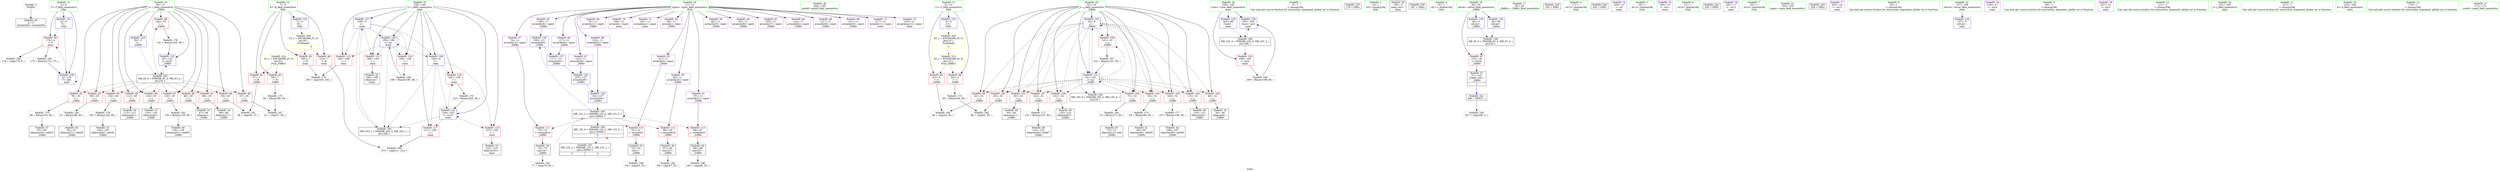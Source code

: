 digraph "SVFG" {
	label="SVFG";

	Node0x557d8eab4fa0 [shape=record,color=grey,label="{NodeID: 0\nNullPtr}"];
	Node0x557d8eab4fa0 -> Node0x557d8eaccf60[style=solid];
	Node0x557d8ead7540 [shape=record,color=grey,label="{NodeID: 180\n178 = cmp(174, 5, )\n}"];
	Node0x557d8eacdfd0 [shape=record,color=red,label="{NodeID: 97\n128\<--30\n\<--i\n_Z4fillv\n}"];
	Node0x557d8eacdfd0 -> Node0x557d8ead5bc0[style=solid];
	Node0x557d8eab52e0 [shape=record,color=green,label="{NodeID: 14\n7\<--8\nR\<--R_field_insensitive\nGlob }"];
	Node0x557d8eab52e0 -> Node0x557d8ead09f0[style=solid];
	Node0x557d8eab52e0 -> Node0x557d8ead0ac0[style=solid];
	Node0x557d8eab52e0 -> Node0x557d8ead0b90[style=solid];
	Node0x557d8eab52e0 -> Node0x557d8ead0c60[style=solid];
	Node0x557d8eab52e0 -> Node0x557d8ead3b90[style=solid];
	Node0x557d8eaceb30 [shape=record,color=red,label="{NodeID: 111\n75\<--74\n\<--arrayidx14\n_Z4fillv\n}"];
	Node0x557d8eaceb30 -> Node0x557d8eacd540[style=solid];
	Node0x557d8eacce60 [shape=record,color=green,label="{NodeID: 28\n204\<--205\nprintf\<--printf_field_insensitive\n}"];
	Node0x557d8eae5210 [shape=record,color=yellow,style=double,label="{NodeID: 208\n2V_1 = ENCHI(MR_2V_0)\npts\{8 \}\nFun[main]|{|<s2>5}}"];
	Node0x557d8eae5210 -> Node0x557d8ead0b90[style=dashed];
	Node0x557d8eae5210 -> Node0x557d8ead0c60[style=dashed];
	Node0x557d8eae5210:s2 -> Node0x557d8eae5750[style=dashed,color=red];
	Node0x557d8ead3e60 [shape=record,color=blue,label="{NodeID: 125\n32\<--5\nj\<--\n_Z4fillv\n}"];
	Node0x557d8ead3e60 -> Node0x557d8eace170[style=dashed];
	Node0x557d8ead3e60 -> Node0x557d8eace240[style=dashed];
	Node0x557d8ead3e60 -> Node0x557d8eace310[style=dashed];
	Node0x557d8ead3e60 -> Node0x557d8eace3e0[style=dashed];
	Node0x557d8ead3e60 -> Node0x557d8eace4b0[style=dashed];
	Node0x557d8ead3e60 -> Node0x557d8eace580[style=dashed];
	Node0x557d8ead3e60 -> Node0x557d8eace650[style=dashed];
	Node0x557d8ead3e60 -> Node0x557d8eace720[style=dashed];
	Node0x557d8ead3e60 -> Node0x557d8eace7f0[style=dashed];
	Node0x557d8ead3e60 -> Node0x557d8eace8c0[style=dashed];
	Node0x557d8ead3e60 -> Node0x557d8eace990[style=dashed];
	Node0x557d8ead3e60 -> Node0x557d8ead3e60[style=dashed];
	Node0x557d8ead3e60 -> Node0x557d8ead4340[style=dashed];
	Node0x557d8ead3e60 -> Node0x557d8eae1ef0[style=dashed];
	Node0x557d8eacda20 [shape=record,color=black,label="{NodeID: 42\n99\<--98\nconv32\<--\n_Z4fillv\n}"];
	Node0x557d8eacda20 -> Node0x557d8ead8440[style=solid];
	Node0x557d8ead49c0 [shape=record,color=blue,label="{NodeID: 139\n165\<--200\nCase\<--inc3\nmain\n}"];
	Node0x557d8ead49c0 -> Node0x557d8eae0ff0[style=dashed];
	Node0x557d8eacf5a0 [shape=record,color=purple,label="{NodeID: 56\n70\<--11\narrayidx12\<--input\n_Z4fillv\n}"];
	Node0x557d8ead0100 [shape=record,color=purple,label="{NodeID: 70\n190\<--11\narrayidx\<--input\nmain\n}"];
	Node0x557d8ead61c0 [shape=record,color=grey,label="{NodeID: 167\n142 = Binary(141, 60, )\n}"];
	Node0x557d8ead61c0 -> Node0x557d8ead4340[style=solid];
	Node0x557d8ead0c60 [shape=record,color=red,label="{NodeID: 84\n212\<--7\n\<--R\nmain\n}"];
	Node0x557d8ead0c60 -> Node0x557d8ead82c0[style=solid];
	Node0x557d8eab5620 [shape=record,color=green,label="{NodeID: 1\n5\<--1\n\<--dummyObj\nCan only get source location for instruction, argument, global var or function.}"];
	Node0x557d8ead76c0 [shape=record,color=grey,label="{NodeID: 181\n38 = cmp(36, 37, )\n}"];
	Node0x557d8eace0a0 [shape=record,color=red,label="{NodeID: 98\n146\<--30\n\<--i\n_Z4fillv\n}"];
	Node0x557d8eace0a0 -> Node0x557d8ead6f40[style=solid];
	Node0x557d8eacc4f0 [shape=record,color=green,label="{NodeID: 15\n9\<--10\nC\<--C_field_insensitive\nGlob }"];
	Node0x557d8eacc4f0 -> Node0x557d8ead0d30[style=solid];
	Node0x557d8eacc4f0 -> Node0x557d8ead0e00[style=solid];
	Node0x557d8eacc4f0 -> Node0x557d8ead3c90[style=solid];
	Node0x557d8ead2520 [shape=record,color=black,label="{NodeID: 195\nMR_20V_2 = PHI(MR_20V_9, MR_20V_1, )\npts\{160 \}\n}"];
	Node0x557d8ead2520 -> Node0x557d8ead4820[style=dashed];
	Node0x557d8eacec00 [shape=record,color=red,label="{NodeID: 112\n86\<--85\n\<--arrayidx22\n_Z4fillv\n}"];
	Node0x557d8eacec00 -> Node0x557d8eacd7b0[style=solid];
	Node0x557d8eaccf60 [shape=record,color=black,label="{NodeID: 29\n2\<--3\ndummyVal\<--dummyVal\n}"];
	Node0x557d8eae52f0 [shape=record,color=yellow,style=double,label="{NodeID: 209\n4V_1 = ENCHI(MR_4V_0)\npts\{10 \}\nFun[main]|{<s0>5}}"];
	Node0x557d8eae52f0:s0 -> Node0x557d8eae5860[style=dashed,color=red];
	Node0x557d8ead3f30 [shape=record,color=blue,label="{NodeID: 126\n109\<--111\narrayidx40\<--\n_Z4fillv\n}"];
	Node0x557d8ead3f30 -> Node0x557d8ead4000[style=dashed];
	Node0x557d8eacdaf0 [shape=record,color=black,label="{NodeID: 43\n104\<--103\nidxprom36\<--add35\n_Z4fillv\n}"];
	Node0x557d8ead4a90 [shape=record,color=blue,label="{NodeID: 140\n159\<--5\ni\<--\nmain\n}"];
	Node0x557d8ead4a90 -> Node0x557d8ead3750[style=dashed];
	Node0x557d8ead4a90 -> Node0x557d8ead3820[style=dashed];
	Node0x557d8ead4a90 -> Node0x557d8ead38f0[style=dashed];
	Node0x557d8ead4a90 -> Node0x557d8ead4b60[style=dashed];
	Node0x557d8ead4a90 -> Node0x557d8ead2520[style=dashed];
	Node0x557d8eacf670 [shape=record,color=purple,label="{NodeID: 57\n74\<--11\narrayidx14\<--input\n_Z4fillv\n}"];
	Node0x557d8eacf670 -> Node0x557d8eaceb30[style=solid];
	Node0x557d8e8bbe10 [shape=record,color=black,label="{NodeID: 237\n170 = PHI()\n}"];
	Node0x557d8ead01d0 [shape=record,color=purple,label="{NodeID: 71\n191\<--11\narraydecay\<--input\nmain\n}"];
	Node0x557d8ead6340 [shape=record,color=grey,label="{NodeID: 168\n196 = Binary(195, 60, )\n}"];
	Node0x557d8ead6340 -> Node0x557d8ead48f0[style=solid];
	Node0x557d8ead0d30 [shape=record,color=red,label="{NodeID: 85\n43\<--9\n\<--C\n_Z4fillv\n}"];
	Node0x557d8ead0d30 -> Node0x557d8ead7b40[style=solid];
	Node0x557d8eab3f80 [shape=record,color=green,label="{NodeID: 2\n13\<--1\n.str\<--dummyObj\nGlob }"];
	Node0x557d8ead7840 [shape=record,color=grey,label="{NodeID: 182\n77 = cmp(76, 55, )\n}"];
	Node0x557d8eace170 [shape=record,color=red,label="{NodeID: 99\n42\<--32\n\<--j\n_Z4fillv\n}"];
	Node0x557d8eace170 -> Node0x557d8ead7b40[style=solid];
	Node0x557d8eacc580 [shape=record,color=green,label="{NodeID: 16\n11\<--12\ninput\<--input_field_insensitive\nGlob }"];
	Node0x557d8eacc580 -> Node0x557d8eacf400[style=solid];
	Node0x557d8eacc580 -> Node0x557d8eacf4d0[style=solid];
	Node0x557d8eacc580 -> Node0x557d8eacf5a0[style=solid];
	Node0x557d8eacc580 -> Node0x557d8eacf670[style=solid];
	Node0x557d8eacc580 -> Node0x557d8eacf740[style=solid];
	Node0x557d8eacc580 -> Node0x557d8eacf810[style=solid];
	Node0x557d8eacc580 -> Node0x557d8eacf8e0[style=solid];
	Node0x557d8eacc580 -> Node0x557d8eacf9b0[style=solid];
	Node0x557d8eacc580 -> Node0x557d8eacfa80[style=solid];
	Node0x557d8eacc580 -> Node0x557d8eacfb50[style=solid];
	Node0x557d8eacc580 -> Node0x557d8eacfc20[style=solid];
	Node0x557d8eacc580 -> Node0x557d8eacfcf0[style=solid];
	Node0x557d8eacc580 -> Node0x557d8eacfdc0[style=solid];
	Node0x557d8eacc580 -> Node0x557d8eacfe90[style=solid];
	Node0x557d8eacc580 -> Node0x557d8eacff60[style=solid];
	Node0x557d8eacc580 -> Node0x557d8ead0030[style=solid];
	Node0x557d8eacc580 -> Node0x557d8ead0100[style=solid];
	Node0x557d8eacc580 -> Node0x557d8ead01d0[style=solid];
	Node0x557d8eacc580 -> Node0x557d8ead02a0[style=solid];
	Node0x557d8eacc580 -> Node0x557d8ead0370[style=solid];
	Node0x557d8eae0ff0 [shape=record,color=black,label="{NodeID: 196\nMR_22V_3 = PHI(MR_22V_4, MR_22V_2, )\npts\{166 \}\n}"];
	Node0x557d8eae0ff0 -> Node0x557d8ead39c0[style=dashed];
	Node0x557d8eae0ff0 -> Node0x557d8ead49c0[style=dashed];
	Node0x557d8eacecd0 [shape=record,color=red,label="{NodeID: 113\n98\<--97\n\<--arrayidx31\n_Z4fillv\n}"];
	Node0x557d8eacecd0 -> Node0x557d8eacda20[style=solid];
	Node0x557d8eacd060 [shape=record,color=black,label="{NodeID: 30\n156\<--5\nmain_ret\<--\nmain\n}"];
	Node0x557d8ead4000 [shape=record,color=blue,label="{NodeID: 127\n117\<--111\narrayidx44\<--\n_Z4fillv\n}"];
	Node0x557d8ead4000 -> Node0x557d8ead40d0[style=dashed];
	Node0x557d8eacdbc0 [shape=record,color=black,label="{NodeID: 44\n108\<--107\nidxprom39\<--add38\n_Z4fillv\n}"];
	Node0x557d8ead4b60 [shape=record,color=blue,label="{NodeID: 141\n159\<--223\ni\<--inc15\nmain\n}"];
	Node0x557d8ead4b60 -> Node0x557d8ead3750[style=dashed];
	Node0x557d8ead4b60 -> Node0x557d8ead3820[style=dashed];
	Node0x557d8ead4b60 -> Node0x557d8ead38f0[style=dashed];
	Node0x557d8ead4b60 -> Node0x557d8ead4b60[style=dashed];
	Node0x557d8ead4b60 -> Node0x557d8ead2520[style=dashed];
	Node0x557d8eacf740 [shape=record,color=purple,label="{NodeID: 58\n82\<--11\narrayidx20\<--input\n_Z4fillv\n}"];
	Node0x557d8eaf0360 [shape=record,color=black,label="{NodeID: 238\n181 = PHI()\n}"];
	Node0x557d8ead02a0 [shape=record,color=purple,label="{NodeID: 72\n217\<--11\narrayidx11\<--input\nmain\n}"];
	Node0x557d8ead64c0 [shape=record,color=grey,label="{NodeID: 169\n200 = Binary(199, 60, )\n}"];
	Node0x557d8ead64c0 -> Node0x557d8ead49c0[style=solid];
	Node0x557d8ead0e00 [shape=record,color=red,label="{NodeID: 86\n64\<--9\n\<--C\n_Z4fillv\n}"];
	Node0x557d8ead0e00 -> Node0x557d8ead6ac0[style=solid];
	Node0x557d8eab3da0 [shape=record,color=green,label="{NodeID: 3\n15\<--1\n.str.1\<--dummyObj\nGlob }"];
	Node0x557d8ead79c0 [shape=record,color=grey,label="{NodeID: 183\n207 = cmp(206, 5, )\n}"];
	Node0x557d8eace240 [shape=record,color=red,label="{NodeID: 100\n49\<--32\n\<--j\n_Z4fillv\n}"];
	Node0x557d8eace240 -> Node0x557d8eacd200[style=solid];
	Node0x557d8eacc610 [shape=record,color=green,label="{NodeID: 17\n25\<--26\n_Z4fillv\<--_Z4fillv_field_insensitive\n}"];
	Node0x557d8eae14f0 [shape=record,color=black,label="{NodeID: 197\nMR_12V_2 = PHI(MR_12V_3, MR_12V_1, )\npts\{120000 \}\n|{<s0>5|<s1>5}}"];
	Node0x557d8eae14f0:s0 -> Node0x557d8ead1f30[style=dashed,color=red];
	Node0x557d8eae14f0:s1 -> Node0x557d8eae23f0[style=dashed,color=red];
	Node0x557d8eaceda0 [shape=record,color=red,label="{NodeID: 114\n184\<--159\n\<--i\nmain\n}"];
	Node0x557d8eaceda0 -> Node0x557d8ead73c0[style=solid];
	Node0x557d8eacd130 [shape=record,color=black,label="{NodeID: 31\n47\<--46\nidxprom\<--\n_Z4fillv\n}"];
	Node0x557d8ead40d0 [shape=record,color=blue,label="{NodeID: 128\n125\<--127\narrayidx49\<--\n_Z4fillv\n}"];
	Node0x557d8ead40d0 -> Node0x557d8ead41a0[style=dashed];
	Node0x557d8eacdc90 [shape=record,color=black,label="{NodeID: 45\n113\<--112\nidxprom41\<--\n_Z4fillv\n}"];
	Node0x557d8eacf810 [shape=record,color=purple,label="{NodeID: 59\n85\<--11\narrayidx22\<--input\n_Z4fillv\n}"];
	Node0x557d8eacf810 -> Node0x557d8eacec00[style=solid];
	Node0x557d8eaf0460 [shape=record,color=black,label="{NodeID: 239\n193 = PHI()\n}"];
	Node0x557d8ead0370 [shape=record,color=purple,label="{NodeID: 73\n218\<--11\narraydecay12\<--input\nmain\n}"];
	Node0x557d8ead6640 [shape=record,color=grey,label="{NodeID: 170\n80 = Binary(79, 60, )\n}"];
	Node0x557d8ead6640 -> Node0x557d8eacd610[style=solid];
	Node0x557d8ead0ed0 [shape=record,color=red,label="{NodeID: 87\n152\<--28\n\<--retval\n_Z4fillv\n}"];
	Node0x557d8ead0ed0 -> Node0x557d8eacf190[style=solid];
	Node0x557d8eab4070 [shape=record,color=green,label="{NodeID: 4\n17\<--1\n.str.2\<--dummyObj\nGlob }"];
	Node0x557d8ead7b40 [shape=record,color=grey,label="{NodeID: 184\n44 = cmp(42, 43, )\n}"];
	Node0x557d8eace310 [shape=record,color=red,label="{NodeID: 101\n63\<--32\n\<--j\n_Z4fillv\n}"];
	Node0x557d8eace310 -> Node0x557d8ead7e40[style=solid];
	Node0x557d8eacc6a0 [shape=record,color=green,label="{NodeID: 18\n28\<--29\nretval\<--retval_field_insensitive\n_Z4fillv\n}"];
	Node0x557d8eacc6a0 -> Node0x557d8ead0ed0[style=solid];
	Node0x557d8eacc6a0 -> Node0x557d8ead4270[style=solid];
	Node0x557d8eacc6a0 -> Node0x557d8ead44e0[style=solid];
	Node0x557d8eae19f0 [shape=record,color=black,label="{NodeID: 198\nMR_6V_3 = PHI(MR_6V_4, MR_6V_2, )\npts\{29 \}\n}"];
	Node0x557d8eae19f0 -> Node0x557d8ead0ed0[style=dashed];
	Node0x557d8eacee70 [shape=record,color=red,label="{NodeID: 115\n188\<--159\n\<--i\nmain\n}"];
	Node0x557d8eacee70 -> Node0x557d8eacf260[style=solid];
	Node0x557d8eacd200 [shape=record,color=black,label="{NodeID: 32\n50\<--49\nidxprom4\<--\n_Z4fillv\n}"];
	Node0x557d8ead41a0 [shape=record,color=blue,label="{NodeID: 129\n134\<--127\narrayidx54\<--\n_Z4fillv\n}"];
	Node0x557d8ead41a0 -> Node0x557d8ead1f30[style=dashed];
	Node0x557d8eacdd60 [shape=record,color=black,label="{NodeID: 46\n116\<--115\nidxprom43\<--\n_Z4fillv\n}"];
	Node0x557d8eacf8e0 [shape=record,color=purple,label="{NodeID: 60\n93\<--11\narrayidx28\<--input\n_Z4fillv\n}"];
	Node0x557d8eaf0560 [shape=record,color=black,label="{NodeID: 240\n203 = PHI()\n}"];
	Node0x557d8ead0440 [shape=record,color=purple,label="{NodeID: 74\n169\<--13\n\<--.str\nmain\n}"];
	Node0x557d8ead67c0 [shape=record,color=grey,label="{NodeID: 171\n123 = Binary(122, 60, )\n}"];
	Node0x557d8ead67c0 -> Node0x557d8eacef20[style=solid];
	Node0x557d8ead0fa0 [shape=record,color=red,label="{NodeID: 88\n36\<--30\n\<--i\n_Z4fillv\n}"];
	Node0x557d8ead0fa0 -> Node0x557d8ead76c0[style=solid];
	Node0x557d8eab47c0 [shape=record,color=green,label="{NodeID: 5\n19\<--1\n.str.3\<--dummyObj\nGlob }"];
	Node0x557d8ead7cc0 [shape=record,color=grey,label="{NodeID: 185\n88 = cmp(87, 55, )\n}"];
	Node0x557d8eace3e0 [shape=record,color=red,label="{NodeID: 102\n71\<--32\n\<--j\n_Z4fillv\n}"];
	Node0x557d8eace3e0 -> Node0x557d8ead5d40[style=solid];
	Node0x557d8eacc730 [shape=record,color=green,label="{NodeID: 19\n30\<--31\ni\<--i_field_insensitive\n_Z4fillv\n}"];
	Node0x557d8eacc730 -> Node0x557d8ead0fa0[style=solid];
	Node0x557d8eacc730 -> Node0x557d8ead1070[style=solid];
	Node0x557d8eacc730 -> Node0x557d8ead1140[style=solid];
	Node0x557d8eacc730 -> Node0x557d8ead1210[style=solid];
	Node0x557d8eacc730 -> Node0x557d8ead12e0[style=solid];
	Node0x557d8eacc730 -> Node0x557d8ead13b0[style=solid];
	Node0x557d8eacc730 -> Node0x557d8ead1480[style=solid];
	Node0x557d8eacc730 -> Node0x557d8ead1550[style=solid];
	Node0x557d8eacc730 -> Node0x557d8eacdf00[style=solid];
	Node0x557d8eacc730 -> Node0x557d8eacdfd0[style=solid];
	Node0x557d8eacc730 -> Node0x557d8eace0a0[style=solid];
	Node0x557d8eacc730 -> Node0x557d8ead3d90[style=solid];
	Node0x557d8eacc730 -> Node0x557d8ead4410[style=solid];
	Node0x557d8eae1ef0 [shape=record,color=black,label="{NodeID: 199\nMR_10V_6 = PHI(MR_10V_2, MR_10V_4, )\npts\{33 \}\n}"];
	Node0x557d8ead3680 [shape=record,color=red,label="{NodeID: 116\n195\<--159\n\<--i\nmain\n}"];
	Node0x557d8ead3680 -> Node0x557d8ead6340[style=solid];
	Node0x557d8eacd2d0 [shape=record,color=black,label="{NodeID: 33\n53\<--52\nconv\<--\n_Z4fillv\n}"];
	Node0x557d8eacd2d0 -> Node0x557d8ead8140[style=solid];
	Node0x557d8ead4270 [shape=record,color=blue,label="{NodeID: 130\n28\<--5\nretval\<--\n_Z4fillv\n}"];
	Node0x557d8ead4270 -> Node0x557d8eae19f0[style=dashed];
	Node0x557d8eacde30 [shape=record,color=black,label="{NodeID: 47\n120\<--119\nidxprom45\<--\n_Z4fillv\n}"];
	Node0x557d8eacf9b0 [shape=record,color=purple,label="{NodeID: 61\n97\<--11\narrayidx31\<--input\n_Z4fillv\n}"];
	Node0x557d8eacf9b0 -> Node0x557d8eacecd0[style=solid];
	Node0x557d8eaf0660 [shape=record,color=black,label="{NodeID: 241\n206 = PHI(27, )\n}"];
	Node0x557d8eaf0660 -> Node0x557d8ead79c0[style=solid];
	Node0x557d8ead0510 [shape=record,color=purple,label="{NodeID: 75\n180\<--15\n\<--.str.1\nmain\n}"];
	Node0x557d8ead6940 [shape=record,color=grey,label="{NodeID: 172\n223 = Binary(222, 60, )\n}"];
	Node0x557d8ead6940 -> Node0x557d8ead4b60[style=solid];
	Node0x557d8ead1070 [shape=record,color=red,label="{NodeID: 89\n46\<--30\n\<--i\n_Z4fillv\n}"];
	Node0x557d8ead1070 -> Node0x557d8eacd130[style=solid];
	Node0x557d8eab4850 [shape=record,color=green,label="{NodeID: 6\n21\<--1\n.str.4\<--dummyObj\nGlob }"];
	Node0x557d8ead7e40 [shape=record,color=grey,label="{NodeID: 186\n66 = cmp(63, 65, )\n}"];
	Node0x557d8eace4b0 [shape=record,color=red,label="{NodeID: 103\n83\<--32\n\<--j\n_Z4fillv\n}"];
	Node0x557d8eace4b0 -> Node0x557d8eacd6e0[style=solid];
	Node0x557d8eacc7c0 [shape=record,color=green,label="{NodeID: 20\n32\<--33\nj\<--j_field_insensitive\n_Z4fillv\n}"];
	Node0x557d8eacc7c0 -> Node0x557d8eace170[style=solid];
	Node0x557d8eacc7c0 -> Node0x557d8eace240[style=solid];
	Node0x557d8eacc7c0 -> Node0x557d8eace310[style=solid];
	Node0x557d8eacc7c0 -> Node0x557d8eace3e0[style=solid];
	Node0x557d8eacc7c0 -> Node0x557d8eace4b0[style=solid];
	Node0x557d8eacc7c0 -> Node0x557d8eace580[style=solid];
	Node0x557d8eacc7c0 -> Node0x557d8eace650[style=solid];
	Node0x557d8eacc7c0 -> Node0x557d8eace720[style=solid];
	Node0x557d8eacc7c0 -> Node0x557d8eace7f0[style=solid];
	Node0x557d8eacc7c0 -> Node0x557d8eace8c0[style=solid];
	Node0x557d8eacc7c0 -> Node0x557d8eace990[style=solid];
	Node0x557d8eacc7c0 -> Node0x557d8ead3e60[style=solid];
	Node0x557d8eacc7c0 -> Node0x557d8ead4340[style=solid];
	Node0x557d8eae23f0 [shape=record,color=black,label="{NodeID: 200\nMR_12V_9 = PHI(MR_12V_2, MR_12V_3, )\npts\{120000 \}\n|{<s0>5}}"];
	Node0x557d8eae23f0:s0 -> Node0x557d8eae14f0[style=dashed,color=blue];
	Node0x557d8ead3750 [shape=record,color=red,label="{NodeID: 117\n211\<--159\n\<--i\nmain\n}"];
	Node0x557d8ead3750 -> Node0x557d8ead82c0[style=solid];
	Node0x557d8eacd3a0 [shape=record,color=black,label="{NodeID: 34\n69\<--68\nidxprom11\<--\n_Z4fillv\n}"];
	Node0x557d8eae5750 [shape=record,color=yellow,style=double,label="{NodeID: 214\n2V_1 = ENCHI(MR_2V_0)\npts\{8 \}\nFun[_Z4fillv]}"];
	Node0x557d8eae5750 -> Node0x557d8ead09f0[style=dashed];
	Node0x557d8eae5750 -> Node0x557d8ead0ac0[style=dashed];
	Node0x557d8ead4340 [shape=record,color=blue,label="{NodeID: 131\n32\<--142\nj\<--inc\n_Z4fillv\n}"];
	Node0x557d8ead4340 -> Node0x557d8eace170[style=dashed];
	Node0x557d8ead4340 -> Node0x557d8eace240[style=dashed];
	Node0x557d8ead4340 -> Node0x557d8eace310[style=dashed];
	Node0x557d8ead4340 -> Node0x557d8eace3e0[style=dashed];
	Node0x557d8ead4340 -> Node0x557d8eace4b0[style=dashed];
	Node0x557d8ead4340 -> Node0x557d8eace580[style=dashed];
	Node0x557d8ead4340 -> Node0x557d8eace650[style=dashed];
	Node0x557d8ead4340 -> Node0x557d8eace720[style=dashed];
	Node0x557d8ead4340 -> Node0x557d8eace7f0[style=dashed];
	Node0x557d8ead4340 -> Node0x557d8eace8c0[style=dashed];
	Node0x557d8ead4340 -> Node0x557d8eace990[style=dashed];
	Node0x557d8ead4340 -> Node0x557d8ead3e60[style=dashed];
	Node0x557d8ead4340 -> Node0x557d8ead4340[style=dashed];
	Node0x557d8ead4340 -> Node0x557d8eae1ef0[style=dashed];
	Node0x557d8eacef20 [shape=record,color=black,label="{NodeID: 48\n124\<--123\nidxprom48\<--add47\n_Z4fillv\n}"];
	Node0x557d8eacfa80 [shape=record,color=purple,label="{NodeID: 62\n105\<--11\narrayidx37\<--input\n_Z4fillv\n}"];
	Node0x557d8eaf0ca0 [shape=record,color=black,label="{NodeID: 242\n220 = PHI()\n}"];
	Node0x557d8ead05e0 [shape=record,color=purple,label="{NodeID: 76\n192\<--17\n\<--.str.2\nmain\n}"];
	Node0x557d8ead6ac0 [shape=record,color=grey,label="{NodeID: 173\n65 = Binary(64, 60, )\n}"];
	Node0x557d8ead6ac0 -> Node0x557d8ead7e40[style=solid];
	Node0x557d8ead1140 [shape=record,color=red,label="{NodeID: 90\n57\<--30\n\<--i\n_Z4fillv\n}"];
	Node0x557d8ead1140 -> Node0x557d8ead7fc0[style=solid];
	Node0x557d8eacb7c0 [shape=record,color=green,label="{NodeID: 7\n23\<--1\n.str.5\<--dummyObj\nGlob }"];
	Node0x557d8ead7fc0 [shape=record,color=grey,label="{NodeID: 187\n61 = cmp(57, 59, )\n}"];
	Node0x557d8eace580 [shape=record,color=red,label="{NodeID: 104\n94\<--32\n\<--j\n_Z4fillv\n}"];
	Node0x557d8eace580 -> Node0x557d8ead6c40[style=solid];
	Node0x557d8eacc850 [shape=record,color=green,label="{NodeID: 21\n154\<--155\nmain\<--main_field_insensitive\n}"];
	Node0x557d8ead3820 [shape=record,color=red,label="{NodeID: 118\n215\<--159\n\<--i\nmain\n}"];
	Node0x557d8ead3820 -> Node0x557d8eacf330[style=solid];
	Node0x557d8eacd470 [shape=record,color=black,label="{NodeID: 35\n73\<--72\nidxprom13\<--add\n_Z4fillv\n}"];
	Node0x557d8eae5860 [shape=record,color=yellow,style=double,label="{NodeID: 215\n4V_1 = ENCHI(MR_4V_0)\npts\{10 \}\nFun[_Z4fillv]}"];
	Node0x557d8eae5860 -> Node0x557d8ead0d30[style=dashed];
	Node0x557d8eae5860 -> Node0x557d8ead0e00[style=dashed];
	Node0x557d8ead4410 [shape=record,color=blue,label="{NodeID: 132\n30\<--147\ni\<--inc57\n_Z4fillv\n}"];
	Node0x557d8ead4410 -> Node0x557d8eae32f0[style=dashed];
	Node0x557d8eaceff0 [shape=record,color=black,label="{NodeID: 49\n130\<--129\nidxprom51\<--add50\n_Z4fillv\n}"];
	Node0x557d8eacfb50 [shape=record,color=purple,label="{NodeID: 63\n109\<--11\narrayidx40\<--input\n_Z4fillv\n}"];
	Node0x557d8eacfb50 -> Node0x557d8ead3f30[style=solid];
	Node0x557d8eaf0d70 [shape=record,color=black,label="{NodeID: 243\n228 = PHI()\n}"];
	Node0x557d8ead06b0 [shape=record,color=purple,label="{NodeID: 77\n202\<--19\n\<--.str.3\nmain\n}"];
	Node0x557d8ead6c40 [shape=record,color=grey,label="{NodeID: 174\n95 = Binary(94, 60, )\n}"];
	Node0x557d8ead6c40 -> Node0x557d8eacd950[style=solid];
	Node0x557d8ead1210 [shape=record,color=red,label="{NodeID: 91\n68\<--30\n\<--i\n_Z4fillv\n}"];
	Node0x557d8ead1210 -> Node0x557d8eacd3a0[style=solid];
	Node0x557d8eacb850 [shape=record,color=green,label="{NodeID: 8\n55\<--1\n\<--dummyObj\nCan only get source location for instruction, argument, global var or function.}"];
	Node0x557d8ead8140 [shape=record,color=grey,label="{NodeID: 188\n54 = cmp(53, 55, )\n}"];
	Node0x557d8eace650 [shape=record,color=red,label="{NodeID: 105\n106\<--32\n\<--j\n_Z4fillv\n}"];
	Node0x557d8eace650 -> Node0x557d8ead70c0[style=solid];
	Node0x557d8eacc950 [shape=record,color=green,label="{NodeID: 22\n157\<--158\nretval\<--retval_field_insensitive\nmain\n}"];
	Node0x557d8eacc950 -> Node0x557d8ead45b0[style=solid];
	Node0x557d8ead38f0 [shape=record,color=red,label="{NodeID: 119\n222\<--159\n\<--i\nmain\n}"];
	Node0x557d8ead38f0 -> Node0x557d8ead6940[style=solid];
	Node0x557d8eacd540 [shape=record,color=black,label="{NodeID: 36\n76\<--75\nconv15\<--\n_Z4fillv\n}"];
	Node0x557d8eacd540 -> Node0x557d8ead7840[style=solid];
	Node0x557d8ead44e0 [shape=record,color=blue,label="{NodeID: 133\n28\<--60\nretval\<--\n_Z4fillv\n}"];
	Node0x557d8ead44e0 -> Node0x557d8eae19f0[style=dashed];
	Node0x557d8eacf0c0 [shape=record,color=black,label="{NodeID: 50\n133\<--132\nidxprom53\<--\n_Z4fillv\n}"];
	Node0x557d8eacfc20 [shape=record,color=purple,label="{NodeID: 64\n114\<--11\narrayidx42\<--input\n_Z4fillv\n}"];
	Node0x557d8ead0780 [shape=record,color=purple,label="{NodeID: 78\n219\<--21\n\<--.str.4\nmain\n}"];
	Node0x557d8ead6dc0 [shape=record,color=grey,label="{NodeID: 175\n59 = Binary(58, 60, )\n}"];
	Node0x557d8ead6dc0 -> Node0x557d8ead7fc0[style=solid];
	Node0x557d8ead12e0 [shape=record,color=red,label="{NodeID: 92\n79\<--30\n\<--i\n_Z4fillv\n}"];
	Node0x557d8ead12e0 -> Node0x557d8ead6640[style=solid];
	Node0x557d8eacbb00 [shape=record,color=green,label="{NodeID: 9\n60\<--1\n\<--dummyObj\nCan only get source location for instruction, argument, global var or function.}"];
	Node0x557d8ead82c0 [shape=record,color=grey,label="{NodeID: 189\n213 = cmp(211, 212, )\n}"];
	Node0x557d8eace720 [shape=record,color=red,label="{NodeID: 106\n115\<--32\n\<--j\n_Z4fillv\n}"];
	Node0x557d8eace720 -> Node0x557d8eacdd60[style=solid];
	Node0x557d8eacca20 [shape=record,color=green,label="{NodeID: 23\n159\<--160\ni\<--i_field_insensitive\nmain\n}"];
	Node0x557d8eacca20 -> Node0x557d8eaceda0[style=solid];
	Node0x557d8eacca20 -> Node0x557d8eacee70[style=solid];
	Node0x557d8eacca20 -> Node0x557d8ead3680[style=solid];
	Node0x557d8eacca20 -> Node0x557d8ead3750[style=solid];
	Node0x557d8eacca20 -> Node0x557d8ead3820[style=solid];
	Node0x557d8eacca20 -> Node0x557d8ead38f0[style=solid];
	Node0x557d8eacca20 -> Node0x557d8ead4820[style=solid];
	Node0x557d8eacca20 -> Node0x557d8ead48f0[style=solid];
	Node0x557d8eacca20 -> Node0x557d8ead4a90[style=solid];
	Node0x557d8eacca20 -> Node0x557d8ead4b60[style=solid];
	Node0x557d8eae32f0 [shape=record,color=black,label="{NodeID: 203\nMR_8V_3 = PHI(MR_8V_4, MR_8V_2, )\npts\{31 \}\n}"];
	Node0x557d8eae32f0 -> Node0x557d8ead0fa0[style=dashed];
	Node0x557d8eae32f0 -> Node0x557d8ead1070[style=dashed];
	Node0x557d8eae32f0 -> Node0x557d8ead1140[style=dashed];
	Node0x557d8eae32f0 -> Node0x557d8ead1210[style=dashed];
	Node0x557d8eae32f0 -> Node0x557d8ead12e0[style=dashed];
	Node0x557d8eae32f0 -> Node0x557d8ead13b0[style=dashed];
	Node0x557d8eae32f0 -> Node0x557d8ead1480[style=dashed];
	Node0x557d8eae32f0 -> Node0x557d8ead1550[style=dashed];
	Node0x557d8eae32f0 -> Node0x557d8eacdf00[style=dashed];
	Node0x557d8eae32f0 -> Node0x557d8eacdfd0[style=dashed];
	Node0x557d8eae32f0 -> Node0x557d8eace0a0[style=dashed];
	Node0x557d8eae32f0 -> Node0x557d8ead4410[style=dashed];
	Node0x557d8ead39c0 [shape=record,color=red,label="{NodeID: 120\n199\<--165\n\<--Case\nmain\n}"];
	Node0x557d8ead39c0 -> Node0x557d8ead64c0[style=solid];
	Node0x557d8eacd610 [shape=record,color=black,label="{NodeID: 37\n81\<--80\nidxprom19\<--add18\n_Z4fillv\n}"];
	Node0x557d8ead45b0 [shape=record,color=blue,label="{NodeID: 134\n157\<--5\nretval\<--\nmain\n}"];
	Node0x557d8eacf190 [shape=record,color=black,label="{NodeID: 51\n27\<--152\n_Z4fillv_ret\<--\n_Z4fillv\n|{<s0>5}}"];
	Node0x557d8eacf190:s0 -> Node0x557d8eaf0660[style=solid,color=blue];
	Node0x557d8eacfcf0 [shape=record,color=purple,label="{NodeID: 65\n117\<--11\narrayidx44\<--input\n_Z4fillv\n}"];
	Node0x557d8eacfcf0 -> Node0x557d8ead4000[style=solid];
	Node0x557d8ead0850 [shape=record,color=purple,label="{NodeID: 79\n227\<--23\n\<--.str.5\nmain\n}"];
	Node0x557d8ead6f40 [shape=record,color=grey,label="{NodeID: 176\n147 = Binary(146, 60, )\n}"];
	Node0x557d8ead6f40 -> Node0x557d8ead4410[style=solid];
	Node0x557d8ead13b0 [shape=record,color=red,label="{NodeID: 93\n90\<--30\n\<--i\n_Z4fillv\n}"];
	Node0x557d8ead13b0 -> Node0x557d8ead6040[style=solid];
	Node0x557d8eacbb90 [shape=record,color=green,label="{NodeID: 10\n111\<--1\n\<--dummyObj\nCan only get source location for instruction, argument, global var or function.}"];
	Node0x557d8ead8440 [shape=record,color=grey,label="{NodeID: 190\n100 = cmp(99, 55, )\n}"];
	Node0x557d8eace7f0 [shape=record,color=red,label="{NodeID: 107\n122\<--32\n\<--j\n_Z4fillv\n}"];
	Node0x557d8eace7f0 -> Node0x557d8ead67c0[style=solid];
	Node0x557d8eaccaf0 [shape=record,color=green,label="{NodeID: 24\n161\<--162\nj\<--j_field_insensitive\nmain\n}"];
	Node0x557d8ead3a90 [shape=record,color=blue,label="{NodeID: 121\n4\<--5\nT\<--\nGlob }"];
	Node0x557d8ead3a90 -> Node0x557d8ead0920[style=dashed];
	Node0x557d8ead3a90 -> Node0x557d8ead4750[style=dashed];
	Node0x557d8eacd6e0 [shape=record,color=black,label="{NodeID: 38\n84\<--83\nidxprom21\<--\n_Z4fillv\n}"];
	Node0x557d8ead4680 [shape=record,color=blue,label="{NodeID: 135\n165\<--60\nCase\<--\nmain\n}"];
	Node0x557d8ead4680 -> Node0x557d8eae0ff0[style=dashed];
	Node0x557d8eacf260 [shape=record,color=black,label="{NodeID: 52\n189\<--188\nidxprom\<--\nmain\n}"];
	Node0x557d8eacfdc0 [shape=record,color=purple,label="{NodeID: 66\n121\<--11\narrayidx46\<--input\n_Z4fillv\n}"];
	Node0x557d8ead5bc0 [shape=record,color=grey,label="{NodeID: 163\n129 = Binary(128, 60, )\n}"];
	Node0x557d8ead5bc0 -> Node0x557d8eaceff0[style=solid];
	Node0x557d8ead0920 [shape=record,color=red,label="{NodeID: 80\n174\<--4\n\<--T\nmain\n}"];
	Node0x557d8ead0920 -> Node0x557d8ead5ec0[style=solid];
	Node0x557d8ead0920 -> Node0x557d8ead7540[style=solid];
	Node0x557d8ead70c0 [shape=record,color=grey,label="{NodeID: 177\n107 = Binary(106, 60, )\n}"];
	Node0x557d8ead70c0 -> Node0x557d8eacdbc0[style=solid];
	Node0x557d8ead1480 [shape=record,color=red,label="{NodeID: 94\n102\<--30\n\<--i\n_Z4fillv\n}"];
	Node0x557d8ead1480 -> Node0x557d8ead7240[style=solid];
	Node0x557d8eacbc60 [shape=record,color=green,label="{NodeID: 11\n127\<--1\n\<--dummyObj\nCan only get source location for instruction, argument, global var or function.}"];
	Node0x557d8eace8c0 [shape=record,color=red,label="{NodeID: 108\n132\<--32\n\<--j\n_Z4fillv\n}"];
	Node0x557d8eace8c0 -> Node0x557d8eacf0c0[style=solid];
	Node0x557d8eaccbc0 [shape=record,color=green,label="{NodeID: 25\n163\<--164\nk\<--k_field_insensitive\nmain\n}"];
	Node0x557d8ead3b90 [shape=record,color=blue,label="{NodeID: 122\n7\<--5\nR\<--\nGlob }"];
	Node0x557d8ead3b90 -> Node0x557d8eae5210[style=dashed];
	Node0x557d8eacd7b0 [shape=record,color=black,label="{NodeID: 39\n87\<--86\nconv23\<--\n_Z4fillv\n}"];
	Node0x557d8eacd7b0 -> Node0x557d8ead7cc0[style=solid];
	Node0x557d8ead4750 [shape=record,color=blue,label="{NodeID: 136\n4\<--175\nT\<--dec\nmain\n}"];
	Node0x557d8ead4750 -> Node0x557d8ead0920[style=dashed];
	Node0x557d8ead4750 -> Node0x557d8ead4750[style=dashed];
	Node0x557d8eacf330 [shape=record,color=black,label="{NodeID: 53\n216\<--215\nidxprom10\<--\nmain\n}"];
	Node0x557d8eacfe90 [shape=record,color=purple,label="{NodeID: 67\n125\<--11\narrayidx49\<--input\n_Z4fillv\n}"];
	Node0x557d8eacfe90 -> Node0x557d8ead40d0[style=solid];
	Node0x557d8ead5d40 [shape=record,color=grey,label="{NodeID: 164\n72 = Binary(71, 60, )\n}"];
	Node0x557d8ead5d40 -> Node0x557d8eacd470[style=solid];
	Node0x557d8ead09f0 [shape=record,color=red,label="{NodeID: 81\n37\<--7\n\<--R\n_Z4fillv\n}"];
	Node0x557d8ead09f0 -> Node0x557d8ead76c0[style=solid];
	Node0x557d8ead7240 [shape=record,color=grey,label="{NodeID: 178\n103 = Binary(102, 60, )\n}"];
	Node0x557d8ead7240 -> Node0x557d8eacdaf0[style=solid];
	Node0x557d8ead1550 [shape=record,color=red,label="{NodeID: 95\n112\<--30\n\<--i\n_Z4fillv\n}"];
	Node0x557d8ead1550 -> Node0x557d8eacdc90[style=solid];
	Node0x557d8eab5140 [shape=record,color=green,label="{NodeID: 12\n176\<--1\n\<--dummyObj\nCan only get source location for instruction, argument, global var or function.}"];
	Node0x557d8eace990 [shape=record,color=red,label="{NodeID: 109\n141\<--32\n\<--j\n_Z4fillv\n}"];
	Node0x557d8eace990 -> Node0x557d8ead61c0[style=solid];
	Node0x557d8eaccc90 [shape=record,color=green,label="{NodeID: 26\n165\<--166\nCase\<--Case_field_insensitive\nmain\n}"];
	Node0x557d8eaccc90 -> Node0x557d8ead39c0[style=solid];
	Node0x557d8eaccc90 -> Node0x557d8ead4680[style=solid];
	Node0x557d8eaccc90 -> Node0x557d8ead49c0[style=solid];
	Node0x557d8ead3c90 [shape=record,color=blue,label="{NodeID: 123\n9\<--5\nC\<--\nGlob }"];
	Node0x557d8ead3c90 -> Node0x557d8eae52f0[style=dashed];
	Node0x557d8eacd880 [shape=record,color=black,label="{NodeID: 40\n92\<--91\nidxprom27\<--add26\n_Z4fillv\n}"];
	Node0x557d8ead4820 [shape=record,color=blue,label="{NodeID: 137\n159\<--5\ni\<--\nmain\n}"];
	Node0x557d8ead4820 -> Node0x557d8eaceda0[style=dashed];
	Node0x557d8ead4820 -> Node0x557d8eacee70[style=dashed];
	Node0x557d8ead4820 -> Node0x557d8ead3680[style=dashed];
	Node0x557d8ead4820 -> Node0x557d8ead48f0[style=dashed];
	Node0x557d8ead4820 -> Node0x557d8ead4a90[style=dashed];
	Node0x557d8ead4820 -> Node0x557d8ead2520[style=dashed];
	Node0x557d8eacf400 [shape=record,color=purple,label="{NodeID: 54\n48\<--11\narrayidx\<--input\n_Z4fillv\n}"];
	Node0x557d8eacff60 [shape=record,color=purple,label="{NodeID: 68\n131\<--11\narrayidx52\<--input\n_Z4fillv\n}"];
	Node0x557d8ead5ec0 [shape=record,color=grey,label="{NodeID: 165\n175 = Binary(174, 176, )\n}"];
	Node0x557d8ead5ec0 -> Node0x557d8ead4750[style=solid];
	Node0x557d8ead0ac0 [shape=record,color=red,label="{NodeID: 82\n58\<--7\n\<--R\n_Z4fillv\n}"];
	Node0x557d8ead0ac0 -> Node0x557d8ead6dc0[style=solid];
	Node0x557d8ead73c0 [shape=record,color=grey,label="{NodeID: 179\n186 = cmp(184, 185, )\n}"];
	Node0x557d8eacdf00 [shape=record,color=red,label="{NodeID: 96\n119\<--30\n\<--i\n_Z4fillv\n}"];
	Node0x557d8eacdf00 -> Node0x557d8eacde30[style=solid];
	Node0x557d8eab5210 [shape=record,color=green,label="{NodeID: 13\n4\<--6\nT\<--T_field_insensitive\nGlob }"];
	Node0x557d8eab5210 -> Node0x557d8ead0920[style=solid];
	Node0x557d8eab5210 -> Node0x557d8ead3a90[style=solid];
	Node0x557d8eab5210 -> Node0x557d8ead4750[style=solid];
	Node0x557d8ead1f30 [shape=record,color=black,label="{NodeID: 193\nMR_12V_3 = PHI(MR_12V_8, MR_12V_2, )\npts\{120000 \}\n}"];
	Node0x557d8ead1f30 -> Node0x557d8eacea60[style=dashed];
	Node0x557d8ead1f30 -> Node0x557d8eaceb30[style=dashed];
	Node0x557d8ead1f30 -> Node0x557d8eacec00[style=dashed];
	Node0x557d8ead1f30 -> Node0x557d8eacecd0[style=dashed];
	Node0x557d8ead1f30 -> Node0x557d8ead3f30[style=dashed];
	Node0x557d8ead1f30 -> Node0x557d8ead1f30[style=dashed];
	Node0x557d8ead1f30 -> Node0x557d8eae23f0[style=dashed];
	Node0x557d8eacea60 [shape=record,color=red,label="{NodeID: 110\n52\<--51\n\<--arrayidx5\n_Z4fillv\n}"];
	Node0x557d8eacea60 -> Node0x557d8eacd2d0[style=solid];
	Node0x557d8eaccd60 [shape=record,color=green,label="{NodeID: 27\n171\<--172\nscanf\<--scanf_field_insensitive\n}"];
	Node0x557d8ead3d90 [shape=record,color=blue,label="{NodeID: 124\n30\<--5\ni\<--\n_Z4fillv\n}"];
	Node0x557d8ead3d90 -> Node0x557d8eae32f0[style=dashed];
	Node0x557d8eacd950 [shape=record,color=black,label="{NodeID: 41\n96\<--95\nidxprom30\<--add29\n_Z4fillv\n}"];
	Node0x557d8ead48f0 [shape=record,color=blue,label="{NodeID: 138\n159\<--196\ni\<--inc\nmain\n}"];
	Node0x557d8ead48f0 -> Node0x557d8eaceda0[style=dashed];
	Node0x557d8ead48f0 -> Node0x557d8eacee70[style=dashed];
	Node0x557d8ead48f0 -> Node0x557d8ead3680[style=dashed];
	Node0x557d8ead48f0 -> Node0x557d8ead48f0[style=dashed];
	Node0x557d8ead48f0 -> Node0x557d8ead4a90[style=dashed];
	Node0x557d8ead48f0 -> Node0x557d8ead2520[style=dashed];
	Node0x557d8eacf4d0 [shape=record,color=purple,label="{NodeID: 55\n51\<--11\narrayidx5\<--input\n_Z4fillv\n}"];
	Node0x557d8eacf4d0 -> Node0x557d8eacea60[style=solid];
	Node0x557d8ead0030 [shape=record,color=purple,label="{NodeID: 69\n134\<--11\narrayidx54\<--input\n_Z4fillv\n}"];
	Node0x557d8ead0030 -> Node0x557d8ead41a0[style=solid];
	Node0x557d8ead6040 [shape=record,color=grey,label="{NodeID: 166\n91 = Binary(90, 60, )\n}"];
	Node0x557d8ead6040 -> Node0x557d8eacd880[style=solid];
	Node0x557d8ead0b90 [shape=record,color=red,label="{NodeID: 83\n185\<--7\n\<--R\nmain\n}"];
	Node0x557d8ead0b90 -> Node0x557d8ead73c0[style=solid];
}
